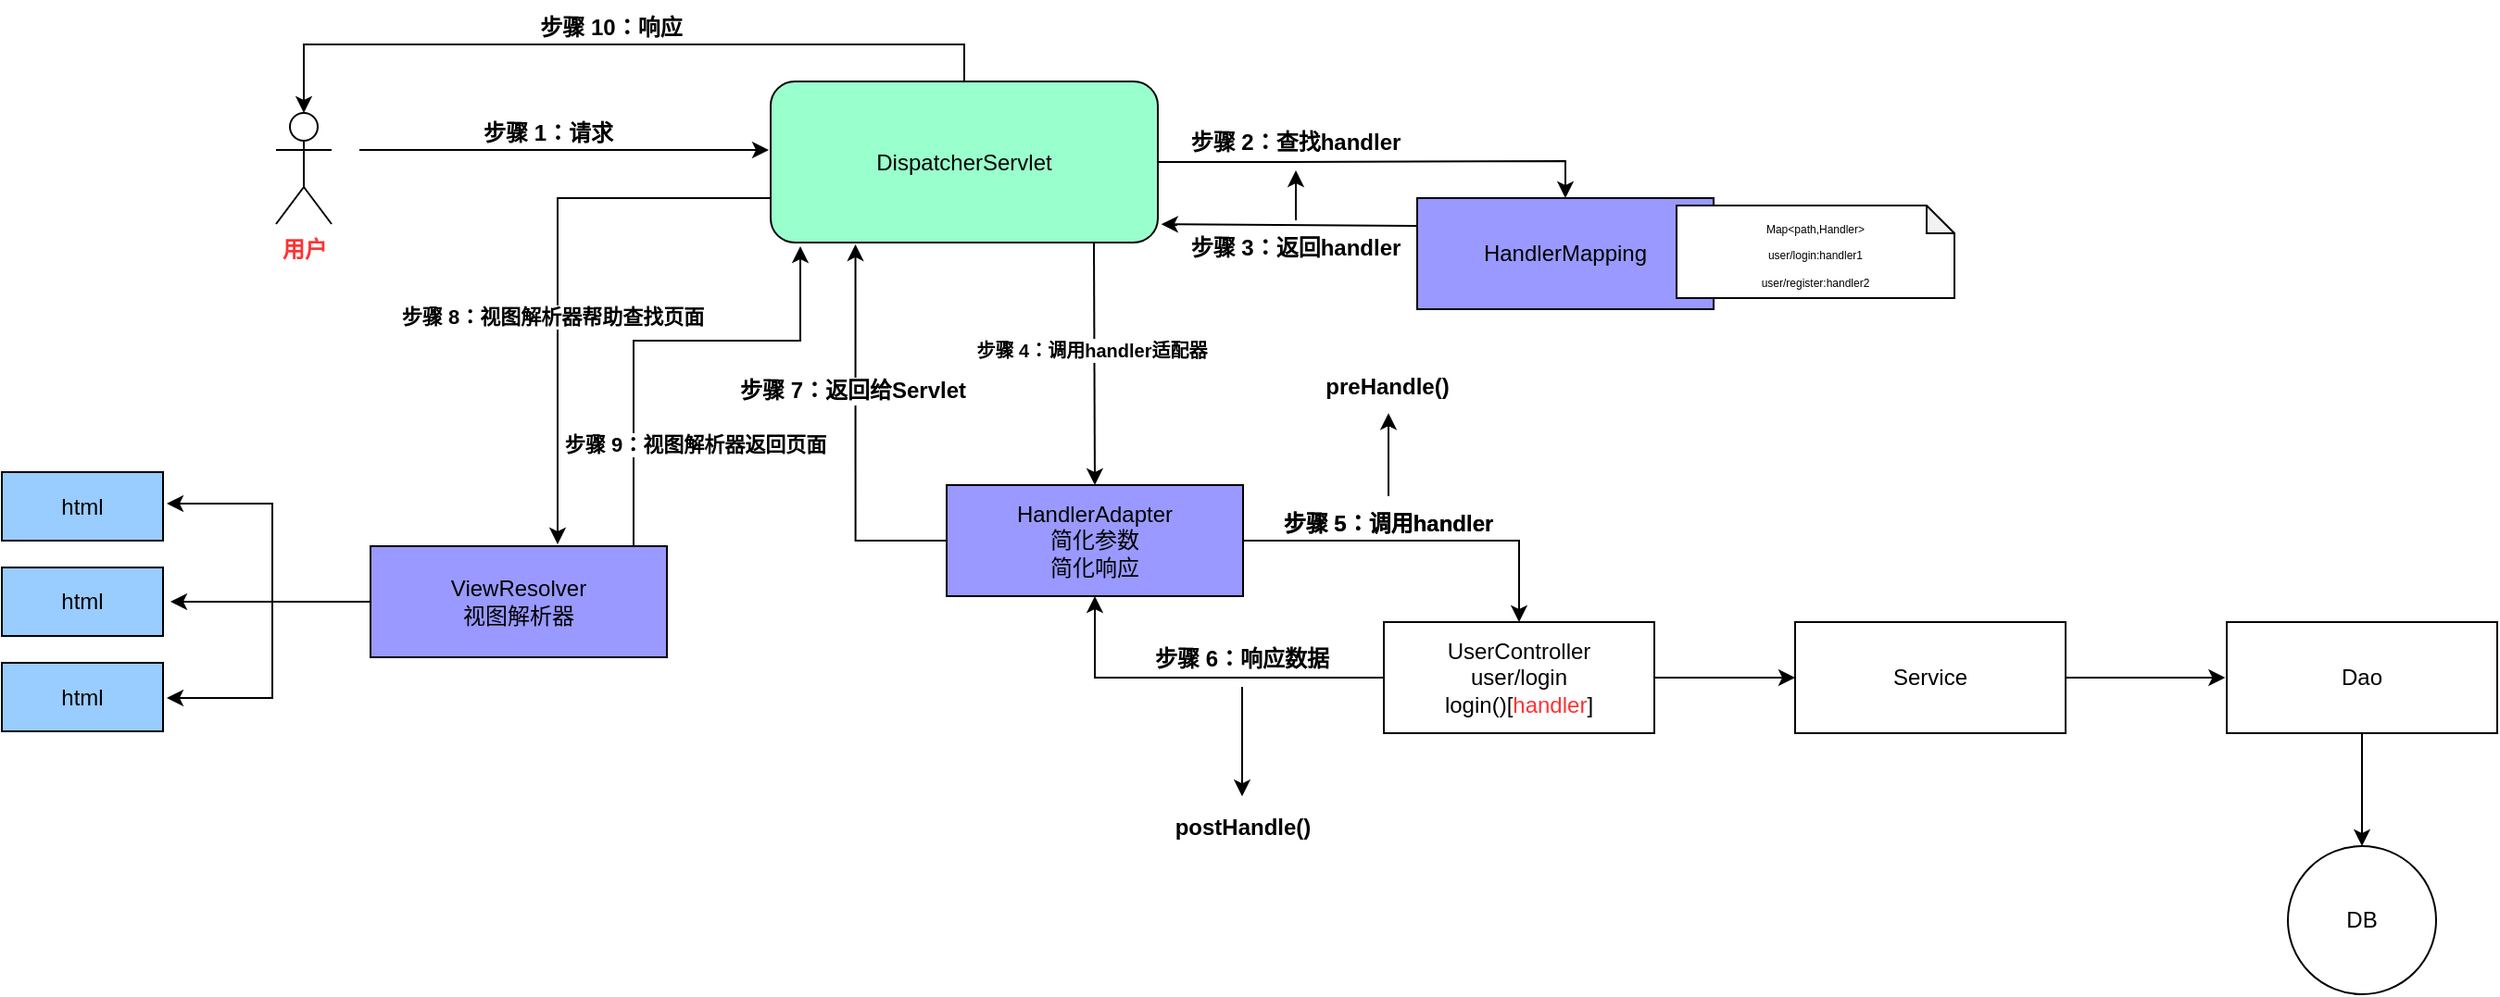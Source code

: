 <mxfile version="21.7.0" type="github">
  <diagram name="第 1 页" id="bfegstUtKpV3SfFVmieS">
    <mxGraphModel dx="1486" dy="836" grid="0" gridSize="10" guides="1" tooltips="1" connect="1" arrows="1" fold="1" page="1" pageScale="1" pageWidth="1920" pageHeight="1200" math="0" shadow="0">
      <root>
        <mxCell id="0" />
        <mxCell id="1" parent="0" />
        <mxCell id="MnFcEfIITRTVKMmwRxJ1-8" value="&lt;b&gt;&lt;font color=&quot;#ff3333&quot;&gt;用户&lt;/font&gt;&lt;/b&gt;" style="shape=umlActor;verticalLabelPosition=bottom;verticalAlign=top;html=1;outlineConnect=0;" parent="1" vertex="1">
          <mxGeometry x="183" y="205" width="30" height="60" as="geometry" />
        </mxCell>
        <mxCell id="5wZi04UBL3Ph9x2JNfAg-1" value="" style="endArrow=classic;html=1;rounded=0;" edge="1" parent="1">
          <mxGeometry width="50" height="50" relative="1" as="geometry">
            <mxPoint x="228" y="225" as="sourcePoint" />
            <mxPoint x="449" y="225" as="targetPoint" />
          </mxGeometry>
        </mxCell>
        <mxCell id="5wZi04UBL3Ph9x2JNfAg-2" value="&lt;b&gt;步骤 1：请求&lt;/b&gt;" style="text;html=1;strokeColor=none;fillColor=none;align=center;verticalAlign=middle;whiteSpace=wrap;rounded=0;" vertex="1" parent="1">
          <mxGeometry x="290" y="201" width="80" height="30" as="geometry" />
        </mxCell>
        <mxCell id="5wZi04UBL3Ph9x2JNfAg-4" style="edgeStyle=orthogonalEdgeStyle;rounded=0;orthogonalLoop=1;jettySize=auto;html=1;exitX=0.5;exitY=0;exitDx=0;exitDy=0;entryX=0.5;entryY=0;entryDx=0;entryDy=0;entryPerimeter=0;" edge="1" parent="1" source="5wZi04UBL3Ph9x2JNfAg-3" target="MnFcEfIITRTVKMmwRxJ1-8">
          <mxGeometry relative="1" as="geometry" />
        </mxCell>
        <mxCell id="5wZi04UBL3Ph9x2JNfAg-7" style="edgeStyle=orthogonalEdgeStyle;rounded=0;orthogonalLoop=1;jettySize=auto;html=1;exitX=1;exitY=0.5;exitDx=0;exitDy=0;entryX=0.5;entryY=0;entryDx=0;entryDy=0;" edge="1" parent="1" source="5wZi04UBL3Ph9x2JNfAg-3" target="5wZi04UBL3Ph9x2JNfAg-6">
          <mxGeometry relative="1" as="geometry" />
        </mxCell>
        <mxCell id="5wZi04UBL3Ph9x2JNfAg-3" value="DispatcherServlet " style="rounded=1;whiteSpace=wrap;html=1;fillColor=#99FFCC;" vertex="1" parent="1">
          <mxGeometry x="450" y="188" width="209" height="87" as="geometry" />
        </mxCell>
        <mxCell id="5wZi04UBL3Ph9x2JNfAg-5" value="&lt;b&gt;步骤 10：响应&lt;/b&gt;" style="text;html=1;strokeColor=none;fillColor=none;align=center;verticalAlign=middle;whiteSpace=wrap;rounded=0;" vertex="1" parent="1">
          <mxGeometry x="324" y="144" width="80" height="30" as="geometry" />
        </mxCell>
        <mxCell id="5wZi04UBL3Ph9x2JNfAg-6" value="HandlerMapping" style="rounded=0;whiteSpace=wrap;html=1;fillColor=#9999FF;" vertex="1" parent="1">
          <mxGeometry x="799" y="251" width="160" height="60" as="geometry" />
        </mxCell>
        <mxCell id="5wZi04UBL3Ph9x2JNfAg-10" value="" style="endArrow=classic;html=1;rounded=0;entryX=1.009;entryY=0.886;entryDx=0;entryDy=0;entryPerimeter=0;exitX=0;exitY=0.25;exitDx=0;exitDy=0;" edge="1" parent="1" source="5wZi04UBL3Ph9x2JNfAg-6" target="5wZi04UBL3Ph9x2JNfAg-3">
          <mxGeometry width="50" height="50" relative="1" as="geometry">
            <mxPoint x="729" y="265" as="sourcePoint" />
            <mxPoint x="779" y="215" as="targetPoint" />
          </mxGeometry>
        </mxCell>
        <mxCell id="5wZi04UBL3Ph9x2JNfAg-11" value="&lt;b&gt;步骤 2：查找handler&lt;/b&gt;" style="text;html=1;strokeColor=none;fillColor=none;align=center;verticalAlign=middle;whiteSpace=wrap;rounded=0;" vertex="1" parent="1">
          <mxGeometry x="674" y="206" width="119" height="30" as="geometry" />
        </mxCell>
        <mxCell id="5wZi04UBL3Ph9x2JNfAg-54" value="" style="edgeStyle=orthogonalEdgeStyle;rounded=0;orthogonalLoop=1;jettySize=auto;html=1;" edge="1" parent="1" source="5wZi04UBL3Ph9x2JNfAg-12" target="5wZi04UBL3Ph9x2JNfAg-11">
          <mxGeometry relative="1" as="geometry" />
        </mxCell>
        <mxCell id="5wZi04UBL3Ph9x2JNfAg-12" value="&lt;b&gt;步骤 3：返回handler&lt;/b&gt;" style="text;html=1;strokeColor=none;fillColor=none;align=center;verticalAlign=middle;whiteSpace=wrap;rounded=0;" vertex="1" parent="1">
          <mxGeometry x="674" y="263" width="119" height="30" as="geometry" />
        </mxCell>
        <mxCell id="5wZi04UBL3Ph9x2JNfAg-13" value="&lt;font style=&quot;font-size: 6px;&quot;&gt;Map&amp;lt;path,Handler&amp;gt;&lt;br style=&quot;&quot;&gt;user/login:handler1&lt;br style=&quot;&quot;&gt;user/register:handler2&lt;/font&gt;" style="shape=note;whiteSpace=wrap;html=1;backgroundOutline=1;darkOpacity=0.05;size=15;" vertex="1" parent="1">
          <mxGeometry x="939" y="255" width="150" height="50" as="geometry" />
        </mxCell>
        <mxCell id="5wZi04UBL3Ph9x2JNfAg-19" style="edgeStyle=orthogonalEdgeStyle;rounded=0;orthogonalLoop=1;jettySize=auto;html=1;exitX=0;exitY=0.5;exitDx=0;exitDy=0;entryX=0.219;entryY=1.011;entryDx=0;entryDy=0;entryPerimeter=0;" edge="1" parent="1" source="5wZi04UBL3Ph9x2JNfAg-14" target="5wZi04UBL3Ph9x2JNfAg-3">
          <mxGeometry relative="1" as="geometry" />
        </mxCell>
        <mxCell id="5wZi04UBL3Ph9x2JNfAg-20" value="&lt;b&gt;&lt;font style=&quot;font-size: 12px;&quot;&gt;步骤 7：返回给Servlet&lt;/font&gt;&lt;/b&gt;" style="edgeLabel;html=1;align=center;verticalAlign=middle;resizable=0;points=[];" vertex="1" connectable="0" parent="5wZi04UBL3Ph9x2JNfAg-19">
          <mxGeometry x="0.305" y="2" relative="1" as="geometry">
            <mxPoint y="6" as="offset" />
          </mxGeometry>
        </mxCell>
        <mxCell id="5wZi04UBL3Ph9x2JNfAg-52" style="edgeStyle=orthogonalEdgeStyle;rounded=0;orthogonalLoop=1;jettySize=auto;html=1;entryX=0.5;entryY=0;entryDx=0;entryDy=0;" edge="1" parent="1" source="5wZi04UBL3Ph9x2JNfAg-14" target="5wZi04UBL3Ph9x2JNfAg-43">
          <mxGeometry relative="1" as="geometry" />
        </mxCell>
        <mxCell id="5wZi04UBL3Ph9x2JNfAg-14" value="HandlerAdapter&lt;br&gt;简化参数&lt;br&gt;简化响应" style="rounded=0;whiteSpace=wrap;html=1;fillColor=#9999FF;" vertex="1" parent="1">
          <mxGeometry x="545" y="406" width="160" height="60" as="geometry" />
        </mxCell>
        <mxCell id="5wZi04UBL3Ph9x2JNfAg-16" value="" style="endArrow=classic;html=1;rounded=0;entryX=0.5;entryY=0;entryDx=0;entryDy=0;" edge="1" parent="1" target="5wZi04UBL3Ph9x2JNfAg-14">
          <mxGeometry width="50" height="50" relative="1" as="geometry">
            <mxPoint x="624.5" y="275" as="sourcePoint" />
            <mxPoint x="624.5" y="401" as="targetPoint" />
          </mxGeometry>
        </mxCell>
        <mxCell id="5wZi04UBL3Ph9x2JNfAg-18" value="&lt;font size=&quot;1&quot; style=&quot;&quot;&gt;&lt;b style=&quot;&quot;&gt;步骤 4：调用handler适配器&lt;/b&gt;&lt;/font&gt;" style="edgeLabel;html=1;align=center;verticalAlign=middle;resizable=0;points=[];" vertex="1" connectable="0" parent="5wZi04UBL3Ph9x2JNfAg-16">
          <mxGeometry x="-0.116" y="4" relative="1" as="geometry">
            <mxPoint x="-6" as="offset" />
          </mxGeometry>
        </mxCell>
        <mxCell id="5wZi04UBL3Ph9x2JNfAg-27" style="edgeStyle=orthogonalEdgeStyle;rounded=0;orthogonalLoop=1;jettySize=auto;html=1;exitX=0;exitY=0.5;exitDx=0;exitDy=0;" edge="1" parent="1" source="5wZi04UBL3Ph9x2JNfAg-22">
          <mxGeometry relative="1" as="geometry">
            <mxPoint x="126" y="469" as="targetPoint" />
          </mxGeometry>
        </mxCell>
        <mxCell id="5wZi04UBL3Ph9x2JNfAg-22" value="ViewResolver&lt;br&gt;视图解析器" style="rounded=0;whiteSpace=wrap;html=1;fillColor=#9999FF;" vertex="1" parent="1">
          <mxGeometry x="234" y="439" width="160" height="60" as="geometry" />
        </mxCell>
        <mxCell id="5wZi04UBL3Ph9x2JNfAg-23" value="" style="endArrow=classic;html=1;rounded=0;" edge="1" parent="1">
          <mxGeometry width="50" height="50" relative="1" as="geometry">
            <mxPoint x="376" y="439" as="sourcePoint" />
            <mxPoint x="466" y="277" as="targetPoint" />
            <Array as="points">
              <mxPoint x="376" y="328" />
              <mxPoint x="466" y="328" />
            </Array>
          </mxGeometry>
        </mxCell>
        <mxCell id="5wZi04UBL3Ph9x2JNfAg-24" value="&lt;b&gt;步骤 9：视图解析器返回页面&lt;/b&gt;" style="edgeLabel;html=1;align=center;verticalAlign=middle;resizable=0;points=[];" vertex="1" connectable="0" parent="5wZi04UBL3Ph9x2JNfAg-23">
          <mxGeometry x="-0.558" y="1" relative="1" as="geometry">
            <mxPoint x="34" as="offset" />
          </mxGeometry>
        </mxCell>
        <mxCell id="5wZi04UBL3Ph9x2JNfAg-25" value="" style="endArrow=classic;html=1;rounded=0;" edge="1" parent="1">
          <mxGeometry width="50" height="50" relative="1" as="geometry">
            <mxPoint x="450" y="251" as="sourcePoint" />
            <mxPoint x="335" y="438" as="targetPoint" />
            <Array as="points">
              <mxPoint x="335" y="251" />
            </Array>
          </mxGeometry>
        </mxCell>
        <mxCell id="5wZi04UBL3Ph9x2JNfAg-26" value="&lt;b&gt;步骤 8：视图解析器帮助查找页面&lt;/b&gt;" style="edgeLabel;html=1;align=center;verticalAlign=middle;resizable=0;points=[];" vertex="1" connectable="0" parent="5wZi04UBL3Ph9x2JNfAg-25">
          <mxGeometry x="0.173" y="-4" relative="1" as="geometry">
            <mxPoint x="1" y="2" as="offset" />
          </mxGeometry>
        </mxCell>
        <mxCell id="5wZi04UBL3Ph9x2JNfAg-28" value="html" style="rounded=0;whiteSpace=wrap;html=1;fillColor=#99CCFF;" vertex="1" parent="1">
          <mxGeometry x="35" y="450.5" width="87" height="37" as="geometry" />
        </mxCell>
        <mxCell id="5wZi04UBL3Ph9x2JNfAg-30" value="html" style="rounded=0;whiteSpace=wrap;html=1;fillColor=#99CCFF;" vertex="1" parent="1">
          <mxGeometry x="35" y="399" width="87" height="37" as="geometry" />
        </mxCell>
        <mxCell id="5wZi04UBL3Ph9x2JNfAg-31" value="html" style="rounded=0;whiteSpace=wrap;html=1;fillColor=#99CCFF;" vertex="1" parent="1">
          <mxGeometry x="35" y="502" width="87" height="37" as="geometry" />
        </mxCell>
        <mxCell id="5wZi04UBL3Ph9x2JNfAg-41" value="" style="endArrow=classic;html=1;rounded=0;" edge="1" parent="1">
          <mxGeometry width="50" height="50" relative="1" as="geometry">
            <mxPoint x="181" y="470" as="sourcePoint" />
            <mxPoint x="124" y="416" as="targetPoint" />
            <Array as="points">
              <mxPoint x="181" y="416" />
            </Array>
          </mxGeometry>
        </mxCell>
        <mxCell id="5wZi04UBL3Ph9x2JNfAg-42" value="" style="endArrow=classic;html=1;rounded=0;" edge="1" parent="1">
          <mxGeometry width="50" height="50" relative="1" as="geometry">
            <mxPoint x="181" y="467" as="sourcePoint" />
            <mxPoint x="124" y="521" as="targetPoint" />
            <Array as="points">
              <mxPoint x="181" y="521" />
            </Array>
          </mxGeometry>
        </mxCell>
        <mxCell id="5wZi04UBL3Ph9x2JNfAg-51" style="edgeStyle=orthogonalEdgeStyle;rounded=0;orthogonalLoop=1;jettySize=auto;html=1;exitX=1;exitY=0.5;exitDx=0;exitDy=0;entryX=0;entryY=0.5;entryDx=0;entryDy=0;" edge="1" parent="1" source="5wZi04UBL3Ph9x2JNfAg-43" target="5wZi04UBL3Ph9x2JNfAg-46">
          <mxGeometry relative="1" as="geometry" />
        </mxCell>
        <mxCell id="5wZi04UBL3Ph9x2JNfAg-53" style="edgeStyle=orthogonalEdgeStyle;rounded=0;orthogonalLoop=1;jettySize=auto;html=1;exitX=0;exitY=0.5;exitDx=0;exitDy=0;entryX=0.5;entryY=1;entryDx=0;entryDy=0;" edge="1" parent="1" source="5wZi04UBL3Ph9x2JNfAg-43" target="5wZi04UBL3Ph9x2JNfAg-14">
          <mxGeometry relative="1" as="geometry" />
        </mxCell>
        <mxCell id="5wZi04UBL3Ph9x2JNfAg-43" value="UserController&lt;br&gt;user/login&lt;br&gt;login()[&lt;font color=&quot;#ff3333&quot;&gt;handler&lt;/font&gt;]" style="rounded=0;whiteSpace=wrap;html=1;" vertex="1" parent="1">
          <mxGeometry x="781" y="480" width="146" height="60" as="geometry" />
        </mxCell>
        <mxCell id="5wZi04UBL3Ph9x2JNfAg-50" style="edgeStyle=orthogonalEdgeStyle;rounded=0;orthogonalLoop=1;jettySize=auto;html=1;" edge="1" parent="1" source="5wZi04UBL3Ph9x2JNfAg-46">
          <mxGeometry relative="1" as="geometry">
            <mxPoint x="1235.178" y="510" as="targetPoint" />
          </mxGeometry>
        </mxCell>
        <mxCell id="5wZi04UBL3Ph9x2JNfAg-46" value="Service" style="rounded=0;whiteSpace=wrap;html=1;" vertex="1" parent="1">
          <mxGeometry x="1003" y="480" width="146" height="60" as="geometry" />
        </mxCell>
        <mxCell id="5wZi04UBL3Ph9x2JNfAg-49" style="edgeStyle=orthogonalEdgeStyle;rounded=0;orthogonalLoop=1;jettySize=auto;html=1;exitX=0.5;exitY=1;exitDx=0;exitDy=0;entryX=0.5;entryY=0;entryDx=0;entryDy=0;" edge="1" parent="1" source="5wZi04UBL3Ph9x2JNfAg-47" target="5wZi04UBL3Ph9x2JNfAg-48">
          <mxGeometry relative="1" as="geometry" />
        </mxCell>
        <mxCell id="5wZi04UBL3Ph9x2JNfAg-47" value="Dao" style="rounded=0;whiteSpace=wrap;html=1;" vertex="1" parent="1">
          <mxGeometry x="1236" y="480" width="146" height="60" as="geometry" />
        </mxCell>
        <mxCell id="5wZi04UBL3Ph9x2JNfAg-48" value="DB" style="ellipse;whiteSpace=wrap;html=1;aspect=fixed;" vertex="1" parent="1">
          <mxGeometry x="1269" y="601" width="80" height="80" as="geometry" />
        </mxCell>
        <mxCell id="5wZi04UBL3Ph9x2JNfAg-55" value="&lt;b&gt;步骤 5：调用handler&lt;/b&gt;" style="text;html=1;strokeColor=none;fillColor=none;align=center;verticalAlign=middle;whiteSpace=wrap;rounded=0;" vertex="1" parent="1">
          <mxGeometry x="724" y="412" width="119" height="30" as="geometry" />
        </mxCell>
        <mxCell id="5wZi04UBL3Ph9x2JNfAg-63" style="edgeStyle=orthogonalEdgeStyle;rounded=0;orthogonalLoop=1;jettySize=auto;html=1;" edge="1" parent="1" source="5wZi04UBL3Ph9x2JNfAg-58">
          <mxGeometry relative="1" as="geometry">
            <mxPoint x="783.5" y="367.156" as="targetPoint" />
          </mxGeometry>
        </mxCell>
        <mxCell id="5wZi04UBL3Ph9x2JNfAg-58" value="&lt;b&gt;步骤 5：调用handler&lt;/b&gt;" style="text;html=1;strokeColor=none;fillColor=none;align=center;verticalAlign=middle;whiteSpace=wrap;rounded=0;" vertex="1" parent="1">
          <mxGeometry x="724" y="412" width="119" height="30" as="geometry" />
        </mxCell>
        <mxCell id="5wZi04UBL3Ph9x2JNfAg-60" style="edgeStyle=orthogonalEdgeStyle;rounded=0;orthogonalLoop=1;jettySize=auto;html=1;" edge="1" parent="1" source="5wZi04UBL3Ph9x2JNfAg-59">
          <mxGeometry relative="1" as="geometry">
            <mxPoint x="704.5" y="574.089" as="targetPoint" />
          </mxGeometry>
        </mxCell>
        <mxCell id="5wZi04UBL3Ph9x2JNfAg-59" value="&lt;b&gt;步骤 6：响应数据&lt;/b&gt;" style="text;html=1;strokeColor=none;fillColor=none;align=center;verticalAlign=middle;whiteSpace=wrap;rounded=0;" vertex="1" parent="1">
          <mxGeometry x="645" y="485" width="119" height="30" as="geometry" />
        </mxCell>
        <mxCell id="5wZi04UBL3Ph9x2JNfAg-61" value="&lt;b&gt;postHandle()&lt;/b&gt;" style="text;html=1;strokeColor=none;fillColor=none;align=center;verticalAlign=middle;whiteSpace=wrap;rounded=0;" vertex="1" parent="1">
          <mxGeometry x="675" y="576" width="60" height="30" as="geometry" />
        </mxCell>
        <mxCell id="5wZi04UBL3Ph9x2JNfAg-64" value="&lt;b&gt;preHandle()&lt;/b&gt;" style="text;html=1;strokeColor=none;fillColor=none;align=center;verticalAlign=middle;whiteSpace=wrap;rounded=0;" vertex="1" parent="1">
          <mxGeometry x="752.5" y="338" width="60" height="30" as="geometry" />
        </mxCell>
      </root>
    </mxGraphModel>
  </diagram>
</mxfile>
